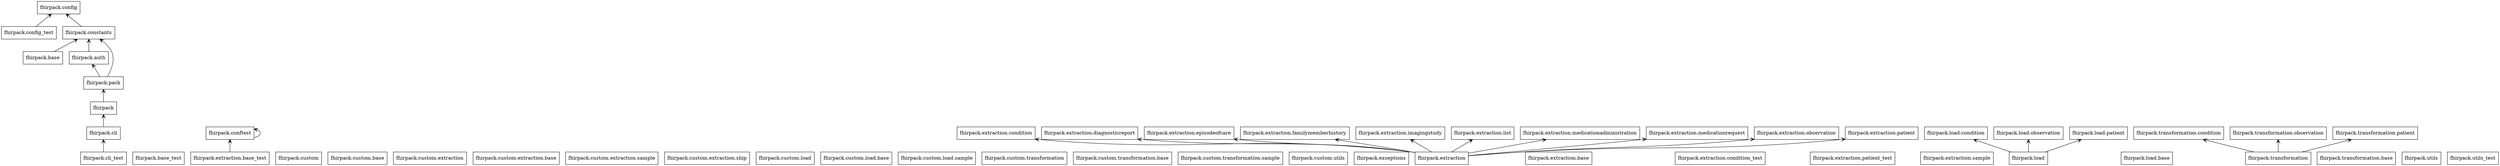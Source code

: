 digraph "packages_fhirpack" {
rankdir=BT
charset="utf-8"
"fhirpack" [color="black", label="fhirpack", shape="box", style="solid"];
"fhirpack.auth" [color="black", label="fhirpack.auth", shape="box", style="solid"];
"fhirpack.base" [color="black", label="fhirpack.base", shape="box", style="solid"];
"fhirpack.base_test" [color="black", label="fhirpack.base_test", shape="box", style="solid"];
"fhirpack.cli" [color="black", label="fhirpack.cli", shape="box", style="solid"];
"fhirpack.cli_test" [color="black", label="fhirpack.cli_test", shape="box", style="solid"];
"fhirpack.config" [color="black", label="fhirpack.config", shape="box", style="solid"];
"fhirpack.config_test" [color="black", label="fhirpack.config_test", shape="box", style="solid"];
"fhirpack.conftest" [color="black", label="fhirpack.conftest", shape="box", style="solid"];
"fhirpack.constants" [color="black", label="fhirpack.constants", shape="box", style="solid"];
"fhirpack.custom" [color="black", label="fhirpack.custom", shape="box", style="solid"];
"fhirpack.custom.base" [color="black", label="fhirpack.custom.base", shape="box", style="solid"];
"fhirpack.custom.extraction" [color="black", label="fhirpack.custom.extraction", shape="box", style="solid"];
"fhirpack.custom.extraction.base" [color="black", label="fhirpack.custom.extraction.base", shape="box", style="solid"];
"fhirpack.custom.extraction.sample" [color="black", label="fhirpack.custom.extraction.sample", shape="box", style="solid"];
"fhirpack.custom.extraction.ship" [color="black", label="fhirpack.custom.extraction.ship", shape="box", style="solid"];
"fhirpack.custom.load" [color="black", label="fhirpack.custom.load", shape="box", style="solid"];
"fhirpack.custom.load.base" [color="black", label="fhirpack.custom.load.base", shape="box", style="solid"];
"fhirpack.custom.load.sample" [color="black", label="fhirpack.custom.load.sample", shape="box", style="solid"];
"fhirpack.custom.transformation" [color="black", label="fhirpack.custom.transformation", shape="box", style="solid"];
"fhirpack.custom.transformation.base" [color="black", label="fhirpack.custom.transformation.base", shape="box", style="solid"];
"fhirpack.custom.transformation.sample" [color="black", label="fhirpack.custom.transformation.sample", shape="box", style="solid"];
"fhirpack.custom.utils" [color="black", label="fhirpack.custom.utils", shape="box", style="solid"];
"fhirpack.pack" [color="black", label="fhirpack.pack", shape="box", style="solid"];
"fhirpack.exceptions" [color="black", label="fhirpack.exceptions", shape="box", style="solid"];
"fhirpack.extraction" [color="black", label="fhirpack.extraction", shape="box", style="solid"];
"fhirpack.extraction.base" [color="black", label="fhirpack.extraction.base", shape="box", style="solid"];
"fhirpack.extraction.base_test" [color="black", label="fhirpack.extraction.base_test", shape="box", style="solid"];
"fhirpack.extraction.condition" [color="black", label="fhirpack.extraction.condition", shape="box", style="solid"];
"fhirpack.extraction.condition_test" [color="black", label="fhirpack.extraction.condition_test", shape="box", style="solid"];
"fhirpack.extraction.diagnosticreport" [color="black", label="fhirpack.extraction.diagnosticreport", shape="box", style="solid"];
"fhirpack.extraction.episodeofcare" [color="black", label="fhirpack.extraction.episodeofcare", shape="box", style="solid"];
"fhirpack.extraction.familymemberhistory" [color="black", label="fhirpack.extraction.familymemberhistory", shape="box", style="solid"];
"fhirpack.extraction.imagingstudy" [color="black", label="fhirpack.extraction.imagingstudy", shape="box", style="solid"];
"fhirpack.extraction.list" [color="black", label="fhirpack.extraction.list", shape="box", style="solid"];
"fhirpack.extraction.medicationadministration" [color="black", label="fhirpack.extraction.medicationadministration", shape="box", style="solid"];
"fhirpack.extraction.medicationrequest" [color="black", label="fhirpack.extraction.medicationrequest", shape="box", style="solid"];
"fhirpack.extraction.observation" [color="black", label="fhirpack.extraction.observation", shape="box", style="solid"];
"fhirpack.extraction.patient" [color="black", label="fhirpack.extraction.patient", shape="box", style="solid"];
"fhirpack.extraction.patient_test" [color="black", label="fhirpack.extraction.patient_test", shape="box", style="solid"];
"fhirpack.extraction.sample" [color="black", label="fhirpack.extraction.sample", shape="box", style="solid"];
"fhirpack.load" [color="black", label="fhirpack.load", shape="box", style="solid"];
"fhirpack.load.base" [color="black", label="fhirpack.load.base", shape="box", style="solid"];
"fhirpack.load.condition" [color="black", label="fhirpack.load.condition", shape="box", style="solid"];
"fhirpack.load.observation" [color="black", label="fhirpack.load.observation", shape="box", style="solid"];
"fhirpack.load.patient" [color="black", label="fhirpack.load.patient", shape="box", style="solid"];
"fhirpack.transformation" [color="black", label="fhirpack.transformation", shape="box", style="solid"];
"fhirpack.transformation.base" [color="black", label="fhirpack.transformation.base", shape="box", style="solid"];
"fhirpack.transformation.condition" [color="black", label="fhirpack.transformation.condition", shape="box", style="solid"];
"fhirpack.transformation.observation" [color="black", label="fhirpack.transformation.observation", shape="box", style="solid"];
"fhirpack.transformation.patient" [color="black", label="fhirpack.transformation.patient", shape="box", style="solid"];
"fhirpack.utils" [color="black", label="fhirpack.utils", shape="box", style="solid"];
"fhirpack.utils_test" [color="black", label="fhirpack.utils_test", shape="box", style="solid"];
"fhirpack" -> "fhirpack.pack" [arrowhead="open", arrowtail="none"];
"fhirpack.auth" -> "fhirpack.constants" [arrowhead="open", arrowtail="none"];
"fhirpack.base" -> "fhirpack.constants" [arrowhead="open", arrowtail="none"];
"fhirpack.cli" -> "fhirpack" [arrowhead="open", arrowtail="none"];
"fhirpack.cli_test" -> "fhirpack.cli" [arrowhead="open", arrowtail="none"];
"fhirpack.config_test" -> "fhirpack.config" [arrowhead="open", arrowtail="none"];
"fhirpack.conftest" -> "fhirpack.conftest" [arrowhead="open", arrowtail="none"];
"fhirpack.constants" -> "fhirpack.config" [arrowhead="open", arrowtail="none"];
"fhirpack.pack" -> "fhirpack.auth" [arrowhead="open", arrowtail="none"];
"fhirpack.pack" -> "fhirpack.constants" [arrowhead="open", arrowtail="none"];
"fhirpack.extraction" -> "fhirpack.extraction.condition" [arrowhead="open", arrowtail="none"];
"fhirpack.extraction" -> "fhirpack.extraction.diagnosticreport" [arrowhead="open", arrowtail="none"];
"fhirpack.extraction" -> "fhirpack.extraction.episodeofcare" [arrowhead="open", arrowtail="none"];
"fhirpack.extraction" -> "fhirpack.extraction.familymemberhistory" [arrowhead="open", arrowtail="none"];
"fhirpack.extraction" -> "fhirpack.extraction.imagingstudy" [arrowhead="open", arrowtail="none"];
"fhirpack.extraction" -> "fhirpack.extraction.list" [arrowhead="open", arrowtail="none"];
"fhirpack.extraction" -> "fhirpack.extraction.medicationadministration" [arrowhead="open", arrowtail="none"];
"fhirpack.extraction" -> "fhirpack.extraction.medicationrequest" [arrowhead="open", arrowtail="none"];
"fhirpack.extraction" -> "fhirpack.extraction.observation" [arrowhead="open", arrowtail="none"];
"fhirpack.extraction" -> "fhirpack.extraction.patient" [arrowhead="open", arrowtail="none"];
"fhirpack.extraction.base_test" -> "fhirpack.conftest" [arrowhead="open", arrowtail="none"];
"fhirpack.load" -> "fhirpack.load.condition" [arrowhead="open", arrowtail="none"];
"fhirpack.load" -> "fhirpack.load.observation" [arrowhead="open", arrowtail="none"];
"fhirpack.load" -> "fhirpack.load.patient" [arrowhead="open", arrowtail="none"];
"fhirpack.transformation" -> "fhirpack.transformation.condition" [arrowhead="open", arrowtail="none"];
"fhirpack.transformation" -> "fhirpack.transformation.observation" [arrowhead="open", arrowtail="none"];
"fhirpack.transformation" -> "fhirpack.transformation.patient" [arrowhead="open", arrowtail="none"];
}
